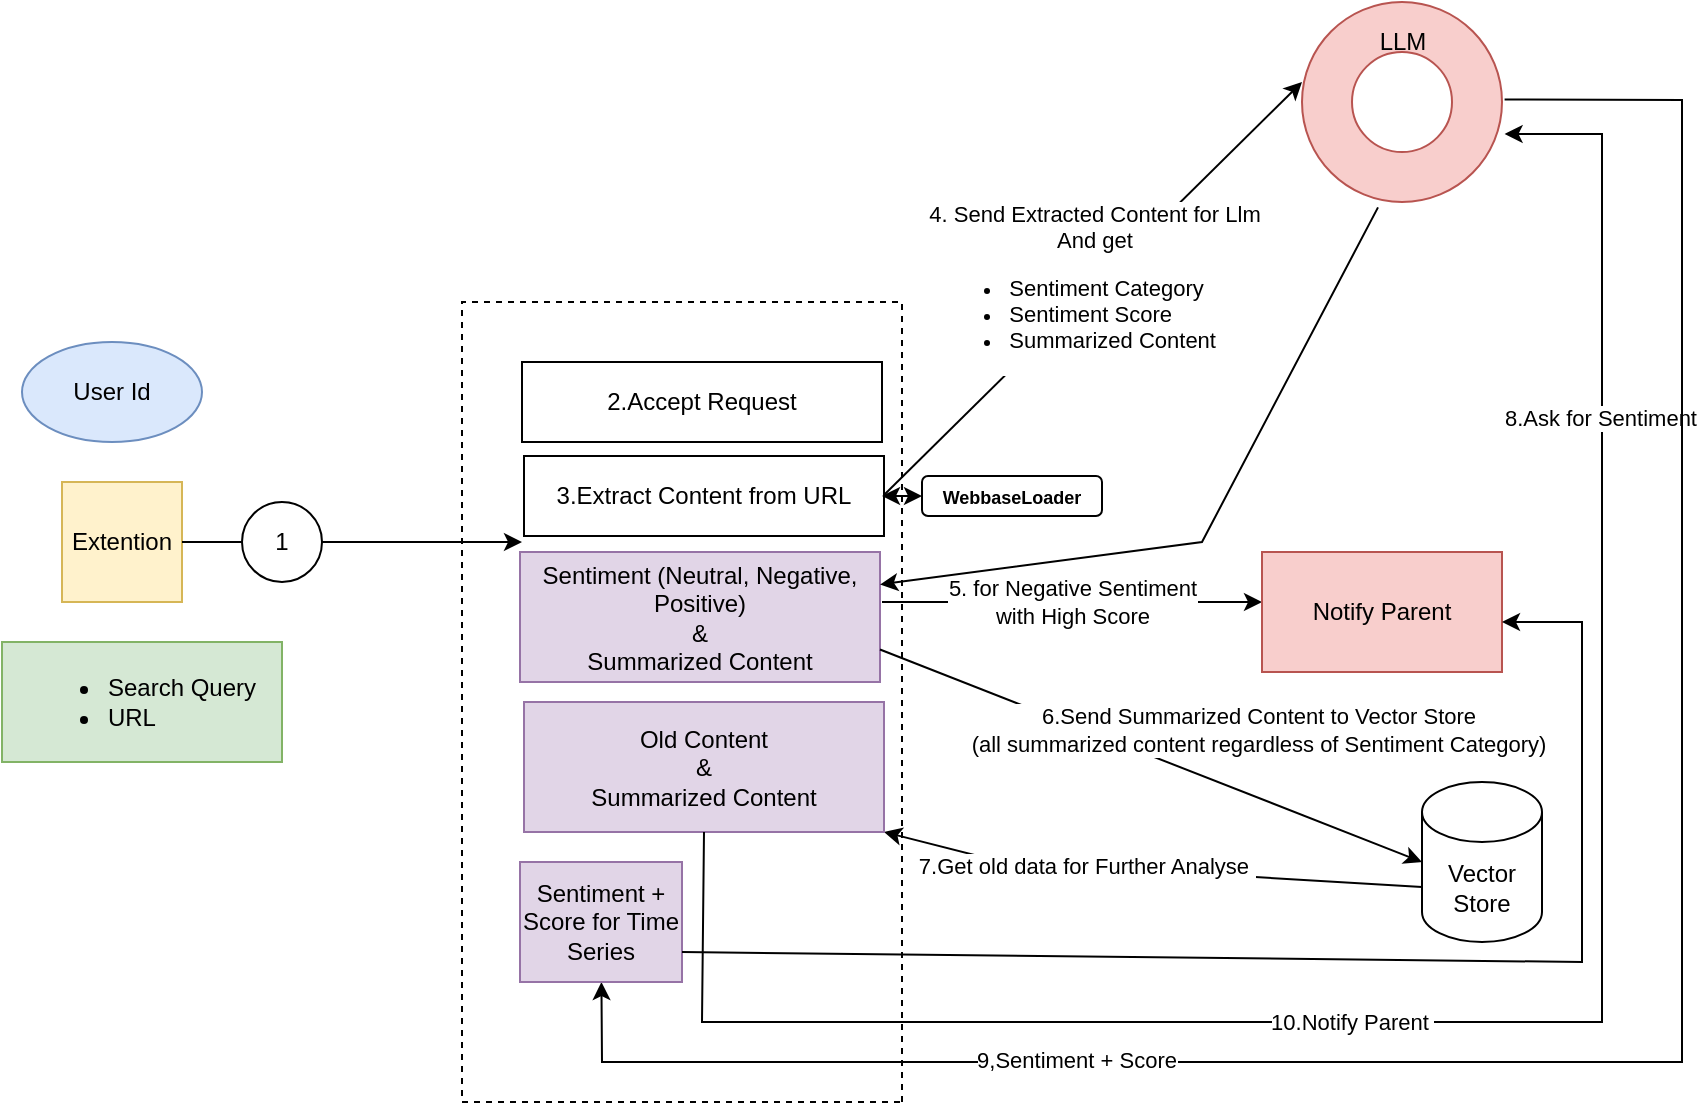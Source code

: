 <mxfile version="24.8.3">
  <diagram name="Page-1" id="W4Xl7imEFPbeezx7xH5i">
    <mxGraphModel dx="739" dy="457" grid="1" gridSize="10" guides="1" tooltips="1" connect="1" arrows="1" fold="1" page="1" pageScale="1" pageWidth="850" pageHeight="1100" math="0" shadow="0">
      <root>
        <mxCell id="0" />
        <mxCell id="1" parent="0" />
        <mxCell id="E2VKmL75WkODGK42_ocb-1" value="Extention" style="rounded=0;whiteSpace=wrap;html=1;fillColor=#fff2cc;strokeColor=#d6b656;" vertex="1" parent="1">
          <mxGeometry x="30" y="250" width="60" height="60" as="geometry" />
        </mxCell>
        <mxCell id="E2VKmL75WkODGK42_ocb-2" value="&lt;ul&gt;&lt;li&gt;Search Query&lt;/li&gt;&lt;li style=&quot;text-align: left;&quot;&gt;URL&lt;/li&gt;&lt;/ul&gt;" style="rounded=0;whiteSpace=wrap;html=1;fillColor=#d5e8d4;strokeColor=#82b366;" vertex="1" parent="1">
          <mxGeometry y="330" width="140" height="60" as="geometry" />
        </mxCell>
        <mxCell id="E2VKmL75WkODGK42_ocb-3" value="" style="endArrow=classic;html=1;rounded=0;exitX=1;exitY=0.5;exitDx=0;exitDy=0;" edge="1" parent="1" source="E2VKmL75WkODGK42_ocb-1">
          <mxGeometry width="50" height="50" relative="1" as="geometry">
            <mxPoint x="360" y="270" as="sourcePoint" />
            <mxPoint x="260" y="280" as="targetPoint" />
          </mxGeometry>
        </mxCell>
        <mxCell id="E2VKmL75WkODGK42_ocb-5" value="User Id" style="ellipse;whiteSpace=wrap;html=1;fillColor=#dae8fc;strokeColor=#6c8ebf;" vertex="1" parent="1">
          <mxGeometry x="10" y="180" width="90" height="50" as="geometry" />
        </mxCell>
        <mxCell id="E2VKmL75WkODGK42_ocb-8" value="1" style="ellipse;whiteSpace=wrap;html=1;" vertex="1" parent="1">
          <mxGeometry x="120" y="260" width="40" height="40" as="geometry" />
        </mxCell>
        <mxCell id="E2VKmL75WkODGK42_ocb-12" value="2.Accept Request" style="rounded=0;whiteSpace=wrap;html=1;" vertex="1" parent="1">
          <mxGeometry x="260" y="190" width="180" height="40" as="geometry" />
        </mxCell>
        <mxCell id="E2VKmL75WkODGK42_ocb-13" value="3.Extract Content from URL" style="rounded=0;whiteSpace=wrap;html=1;" vertex="1" parent="1">
          <mxGeometry x="261" y="237" width="180" height="40" as="geometry" />
        </mxCell>
        <mxCell id="E2VKmL75WkODGK42_ocb-14" value="Sentiment (Neutral, Negative, Positive)&lt;div&gt;&amp;amp;&lt;/div&gt;&lt;div&gt;Summarized Content&lt;/div&gt;" style="rounded=0;whiteSpace=wrap;html=1;fillColor=#e1d5e7;strokeColor=#9673a6;" vertex="1" parent="1">
          <mxGeometry x="259" y="285" width="180" height="65" as="geometry" />
        </mxCell>
        <mxCell id="E2VKmL75WkODGK42_ocb-15" value="&lt;font size=&quot;1&quot; style=&quot;&quot;&gt;&lt;b style=&quot;font-size: 9px;&quot;&gt;WebbaseLoader&lt;/b&gt;&lt;/font&gt;" style="rounded=1;whiteSpace=wrap;html=1;" vertex="1" parent="1">
          <mxGeometry x="460" y="247" width="90" height="20" as="geometry" />
        </mxCell>
        <mxCell id="E2VKmL75WkODGK42_ocb-16" value="" style="endArrow=classic;startArrow=classic;html=1;rounded=0;entryX=0;entryY=0.5;entryDx=0;entryDy=0;" edge="1" parent="1" target="E2VKmL75WkODGK42_ocb-15">
          <mxGeometry width="50" height="50" relative="1" as="geometry">
            <mxPoint x="440" y="257" as="sourcePoint" />
            <mxPoint x="410" y="220" as="targetPoint" />
          </mxGeometry>
        </mxCell>
        <mxCell id="E2VKmL75WkODGK42_ocb-18" value="" style="endArrow=classic;html=1;rounded=0;" edge="1" parent="1">
          <mxGeometry relative="1" as="geometry">
            <mxPoint x="440" y="310" as="sourcePoint" />
            <mxPoint x="630" y="310" as="targetPoint" />
          </mxGeometry>
        </mxCell>
        <mxCell id="E2VKmL75WkODGK42_ocb-19" value="5. for Negative Sentiment&lt;div&gt;with High Score&lt;/div&gt;" style="edgeLabel;resizable=0;html=1;;align=center;verticalAlign=middle;" connectable="0" vertex="1" parent="E2VKmL75WkODGK42_ocb-18">
          <mxGeometry relative="1" as="geometry" />
        </mxCell>
        <mxCell id="E2VKmL75WkODGK42_ocb-22" value="Notify Parent" style="rounded=0;whiteSpace=wrap;html=1;fillColor=#f8cecc;strokeColor=#b85450;" vertex="1" parent="1">
          <mxGeometry x="630" y="285" width="120" height="60" as="geometry" />
        </mxCell>
        <mxCell id="E2VKmL75WkODGK42_ocb-29" value="" style="endArrow=classic;html=1;rounded=0;" edge="1" parent="1">
          <mxGeometry relative="1" as="geometry">
            <mxPoint x="441" y="256.5" as="sourcePoint" />
            <mxPoint x="650" y="50" as="targetPoint" />
          </mxGeometry>
        </mxCell>
        <mxCell id="E2VKmL75WkODGK42_ocb-30" value="4. Send Extracted Content for Llm&lt;div&gt;And get&lt;/div&gt;&lt;div&gt;&lt;ul&gt;&lt;li style=&quot;text-align: left;&quot;&gt;Sentiment Category&lt;/li&gt;&lt;li style=&quot;text-align: left;&quot;&gt;Sentiment Score&lt;/li&gt;&lt;li style=&quot;text-align: left;&quot;&gt;Summarized Content&lt;/li&gt;&lt;/ul&gt;&lt;/div&gt;" style="edgeLabel;resizable=0;html=1;;align=center;verticalAlign=middle;" connectable="0" vertex="1" parent="E2VKmL75WkODGK42_ocb-29">
          <mxGeometry relative="1" as="geometry" />
        </mxCell>
        <mxCell id="E2VKmL75WkODGK42_ocb-31" value="" style="verticalLabelPosition=bottom;verticalAlign=top;html=1;shape=mxgraph.basic.donut;dx=25;fillColor=#f8cecc;strokeColor=#b85450;" vertex="1" parent="1">
          <mxGeometry x="650" y="10" width="100" height="100" as="geometry" />
        </mxCell>
        <mxCell id="E2VKmL75WkODGK42_ocb-33" value="LLM" style="text;html=1;align=center;verticalAlign=middle;resizable=0;points=[];autosize=1;strokeColor=none;fillColor=none;" vertex="1" parent="1">
          <mxGeometry x="675" y="15" width="50" height="30" as="geometry" />
        </mxCell>
        <mxCell id="E2VKmL75WkODGK42_ocb-34" value="" style="endArrow=classic;html=1;rounded=0;exitX=0.38;exitY=1.027;exitDx=0;exitDy=0;exitPerimeter=0;entryX=1;entryY=0.25;entryDx=0;entryDy=0;" edge="1" parent="1" source="E2VKmL75WkODGK42_ocb-31" target="E2VKmL75WkODGK42_ocb-14">
          <mxGeometry width="50" height="50" relative="1" as="geometry">
            <mxPoint x="380" y="270" as="sourcePoint" />
            <mxPoint x="430" y="220" as="targetPoint" />
            <Array as="points">
              <mxPoint x="600" y="280" />
            </Array>
          </mxGeometry>
        </mxCell>
        <mxCell id="E2VKmL75WkODGK42_ocb-36" value="Vector Store" style="shape=cylinder3;whiteSpace=wrap;html=1;boundedLbl=1;backgroundOutline=1;size=15;" vertex="1" parent="1">
          <mxGeometry x="710" y="400" width="60" height="80" as="geometry" />
        </mxCell>
        <mxCell id="E2VKmL75WkODGK42_ocb-40" value="" style="endArrow=classic;html=1;rounded=0;exitX=1;exitY=0.75;exitDx=0;exitDy=0;entryX=0;entryY=0.5;entryDx=0;entryDy=0;entryPerimeter=0;" edge="1" parent="1" source="E2VKmL75WkODGK42_ocb-14" target="E2VKmL75WkODGK42_ocb-36">
          <mxGeometry relative="1" as="geometry">
            <mxPoint x="350" y="310" as="sourcePoint" />
            <mxPoint x="450" y="310" as="targetPoint" />
          </mxGeometry>
        </mxCell>
        <mxCell id="E2VKmL75WkODGK42_ocb-41" value="6.Send Summarized Content to Vector Store&lt;div&gt;(all summarized content regardless of Sentiment Category)&lt;/div&gt;" style="edgeLabel;resizable=0;html=1;;align=center;verticalAlign=middle;" connectable="0" vertex="1" parent="E2VKmL75WkODGK42_ocb-40">
          <mxGeometry relative="1" as="geometry">
            <mxPoint x="53" y="-13" as="offset" />
          </mxGeometry>
        </mxCell>
        <mxCell id="E2VKmL75WkODGK42_ocb-43" value="" style="endArrow=classic;html=1;rounded=0;exitX=0;exitY=0;exitDx=0;exitDy=52.5;exitPerimeter=0;entryX=1;entryY=1;entryDx=0;entryDy=0;" edge="1" parent="1" source="E2VKmL75WkODGK42_ocb-36" target="E2VKmL75WkODGK42_ocb-46">
          <mxGeometry width="50" height="50" relative="1" as="geometry">
            <mxPoint x="380" y="380" as="sourcePoint" />
            <mxPoint x="304" y="420" as="targetPoint" />
            <Array as="points">
              <mxPoint x="500" y="440" />
            </Array>
          </mxGeometry>
        </mxCell>
        <mxCell id="E2VKmL75WkODGK42_ocb-44" value="7.Get old data for Further Analyse&amp;nbsp;" style="edgeLabel;html=1;align=center;verticalAlign=middle;resizable=0;points=[];" vertex="1" connectable="0" parent="E2VKmL75WkODGK42_ocb-43">
          <mxGeometry x="0.244" y="-1" relative="1" as="geometry">
            <mxPoint as="offset" />
          </mxGeometry>
        </mxCell>
        <mxCell id="E2VKmL75WkODGK42_ocb-46" value="Old Content&lt;br&gt;&lt;div&gt;&amp;amp;&lt;/div&gt;&lt;div&gt;Summarized Content&lt;/div&gt;" style="rounded=0;whiteSpace=wrap;html=1;fillColor=#e1d5e7;strokeColor=#9673a6;" vertex="1" parent="1">
          <mxGeometry x="261" y="360" width="180" height="65" as="geometry" />
        </mxCell>
        <mxCell id="E2VKmL75WkODGK42_ocb-47" value="" style="endArrow=classic;html=1;rounded=0;exitX=0.5;exitY=1;exitDx=0;exitDy=0;entryX=1.013;entryY=0.66;entryDx=0;entryDy=0;entryPerimeter=0;" edge="1" parent="1" source="E2VKmL75WkODGK42_ocb-46" target="E2VKmL75WkODGK42_ocb-31">
          <mxGeometry width="50" height="50" relative="1" as="geometry">
            <mxPoint x="520" y="380" as="sourcePoint" />
            <mxPoint x="800" y="10" as="targetPoint" />
            <Array as="points">
              <mxPoint x="350" y="520" />
              <mxPoint x="800" y="520" />
              <mxPoint x="800" y="76" />
            </Array>
          </mxGeometry>
        </mxCell>
        <mxCell id="E2VKmL75WkODGK42_ocb-48" value="8.Ask for Sentiment" style="edgeLabel;html=1;align=center;verticalAlign=middle;resizable=0;points=[];" vertex="1" connectable="0" parent="E2VKmL75WkODGK42_ocb-47">
          <mxGeometry x="0.633" y="1" relative="1" as="geometry">
            <mxPoint as="offset" />
          </mxGeometry>
        </mxCell>
        <mxCell id="E2VKmL75WkODGK42_ocb-54" value="10.Notify Parent&amp;nbsp;" style="edgeLabel;html=1;align=center;verticalAlign=middle;resizable=0;points=[];" vertex="1" connectable="0" parent="E2VKmL75WkODGK42_ocb-47">
          <mxGeometry x="-0.191" relative="1" as="geometry">
            <mxPoint as="offset" />
          </mxGeometry>
        </mxCell>
        <mxCell id="E2VKmL75WkODGK42_ocb-49" value="" style="endArrow=classic;html=1;rounded=0;exitX=1.013;exitY=0.487;exitDx=0;exitDy=0;exitPerimeter=0;" edge="1" parent="1" source="E2VKmL75WkODGK42_ocb-31" target="E2VKmL75WkODGK42_ocb-51">
          <mxGeometry width="50" height="50" relative="1" as="geometry">
            <mxPoint x="790" y="-50" as="sourcePoint" />
            <mxPoint x="319" y="470" as="targetPoint" />
            <Array as="points">
              <mxPoint x="840" y="59" />
              <mxPoint x="840" y="540" />
              <mxPoint x="300" y="540" />
            </Array>
          </mxGeometry>
        </mxCell>
        <mxCell id="E2VKmL75WkODGK42_ocb-50" value="9,Sentiment + Score" style="edgeLabel;html=1;align=center;verticalAlign=middle;resizable=0;points=[];" vertex="1" connectable="0" parent="E2VKmL75WkODGK42_ocb-49">
          <mxGeometry x="0.518" y="-1" relative="1" as="geometry">
            <mxPoint as="offset" />
          </mxGeometry>
        </mxCell>
        <mxCell id="E2VKmL75WkODGK42_ocb-51" value="Sentiment + Score for Time Series" style="rounded=0;whiteSpace=wrap;html=1;fillColor=#e1d5e7;strokeColor=#9673a6;" vertex="1" parent="1">
          <mxGeometry x="259" y="440" width="81" height="60" as="geometry" />
        </mxCell>
        <mxCell id="E2VKmL75WkODGK42_ocb-52" value="" style="endArrow=none;dashed=1;html=1;rounded=0;" edge="1" parent="1">
          <mxGeometry width="50" height="50" relative="1" as="geometry">
            <mxPoint x="450" y="560" as="sourcePoint" />
            <mxPoint x="450" y="560" as="targetPoint" />
            <Array as="points">
              <mxPoint x="450" y="160" />
              <mxPoint x="230" y="160" />
              <mxPoint x="230" y="560" />
            </Array>
          </mxGeometry>
        </mxCell>
        <mxCell id="E2VKmL75WkODGK42_ocb-53" value="" style="endArrow=classic;html=1;rounded=0;exitX=1;exitY=0.75;exitDx=0;exitDy=0;" edge="1" parent="1" source="E2VKmL75WkODGK42_ocb-51">
          <mxGeometry width="50" height="50" relative="1" as="geometry">
            <mxPoint x="520" y="400" as="sourcePoint" />
            <mxPoint x="750" y="320" as="targetPoint" />
            <Array as="points">
              <mxPoint x="790" y="490" />
              <mxPoint x="790" y="320" />
            </Array>
          </mxGeometry>
        </mxCell>
      </root>
    </mxGraphModel>
  </diagram>
</mxfile>
